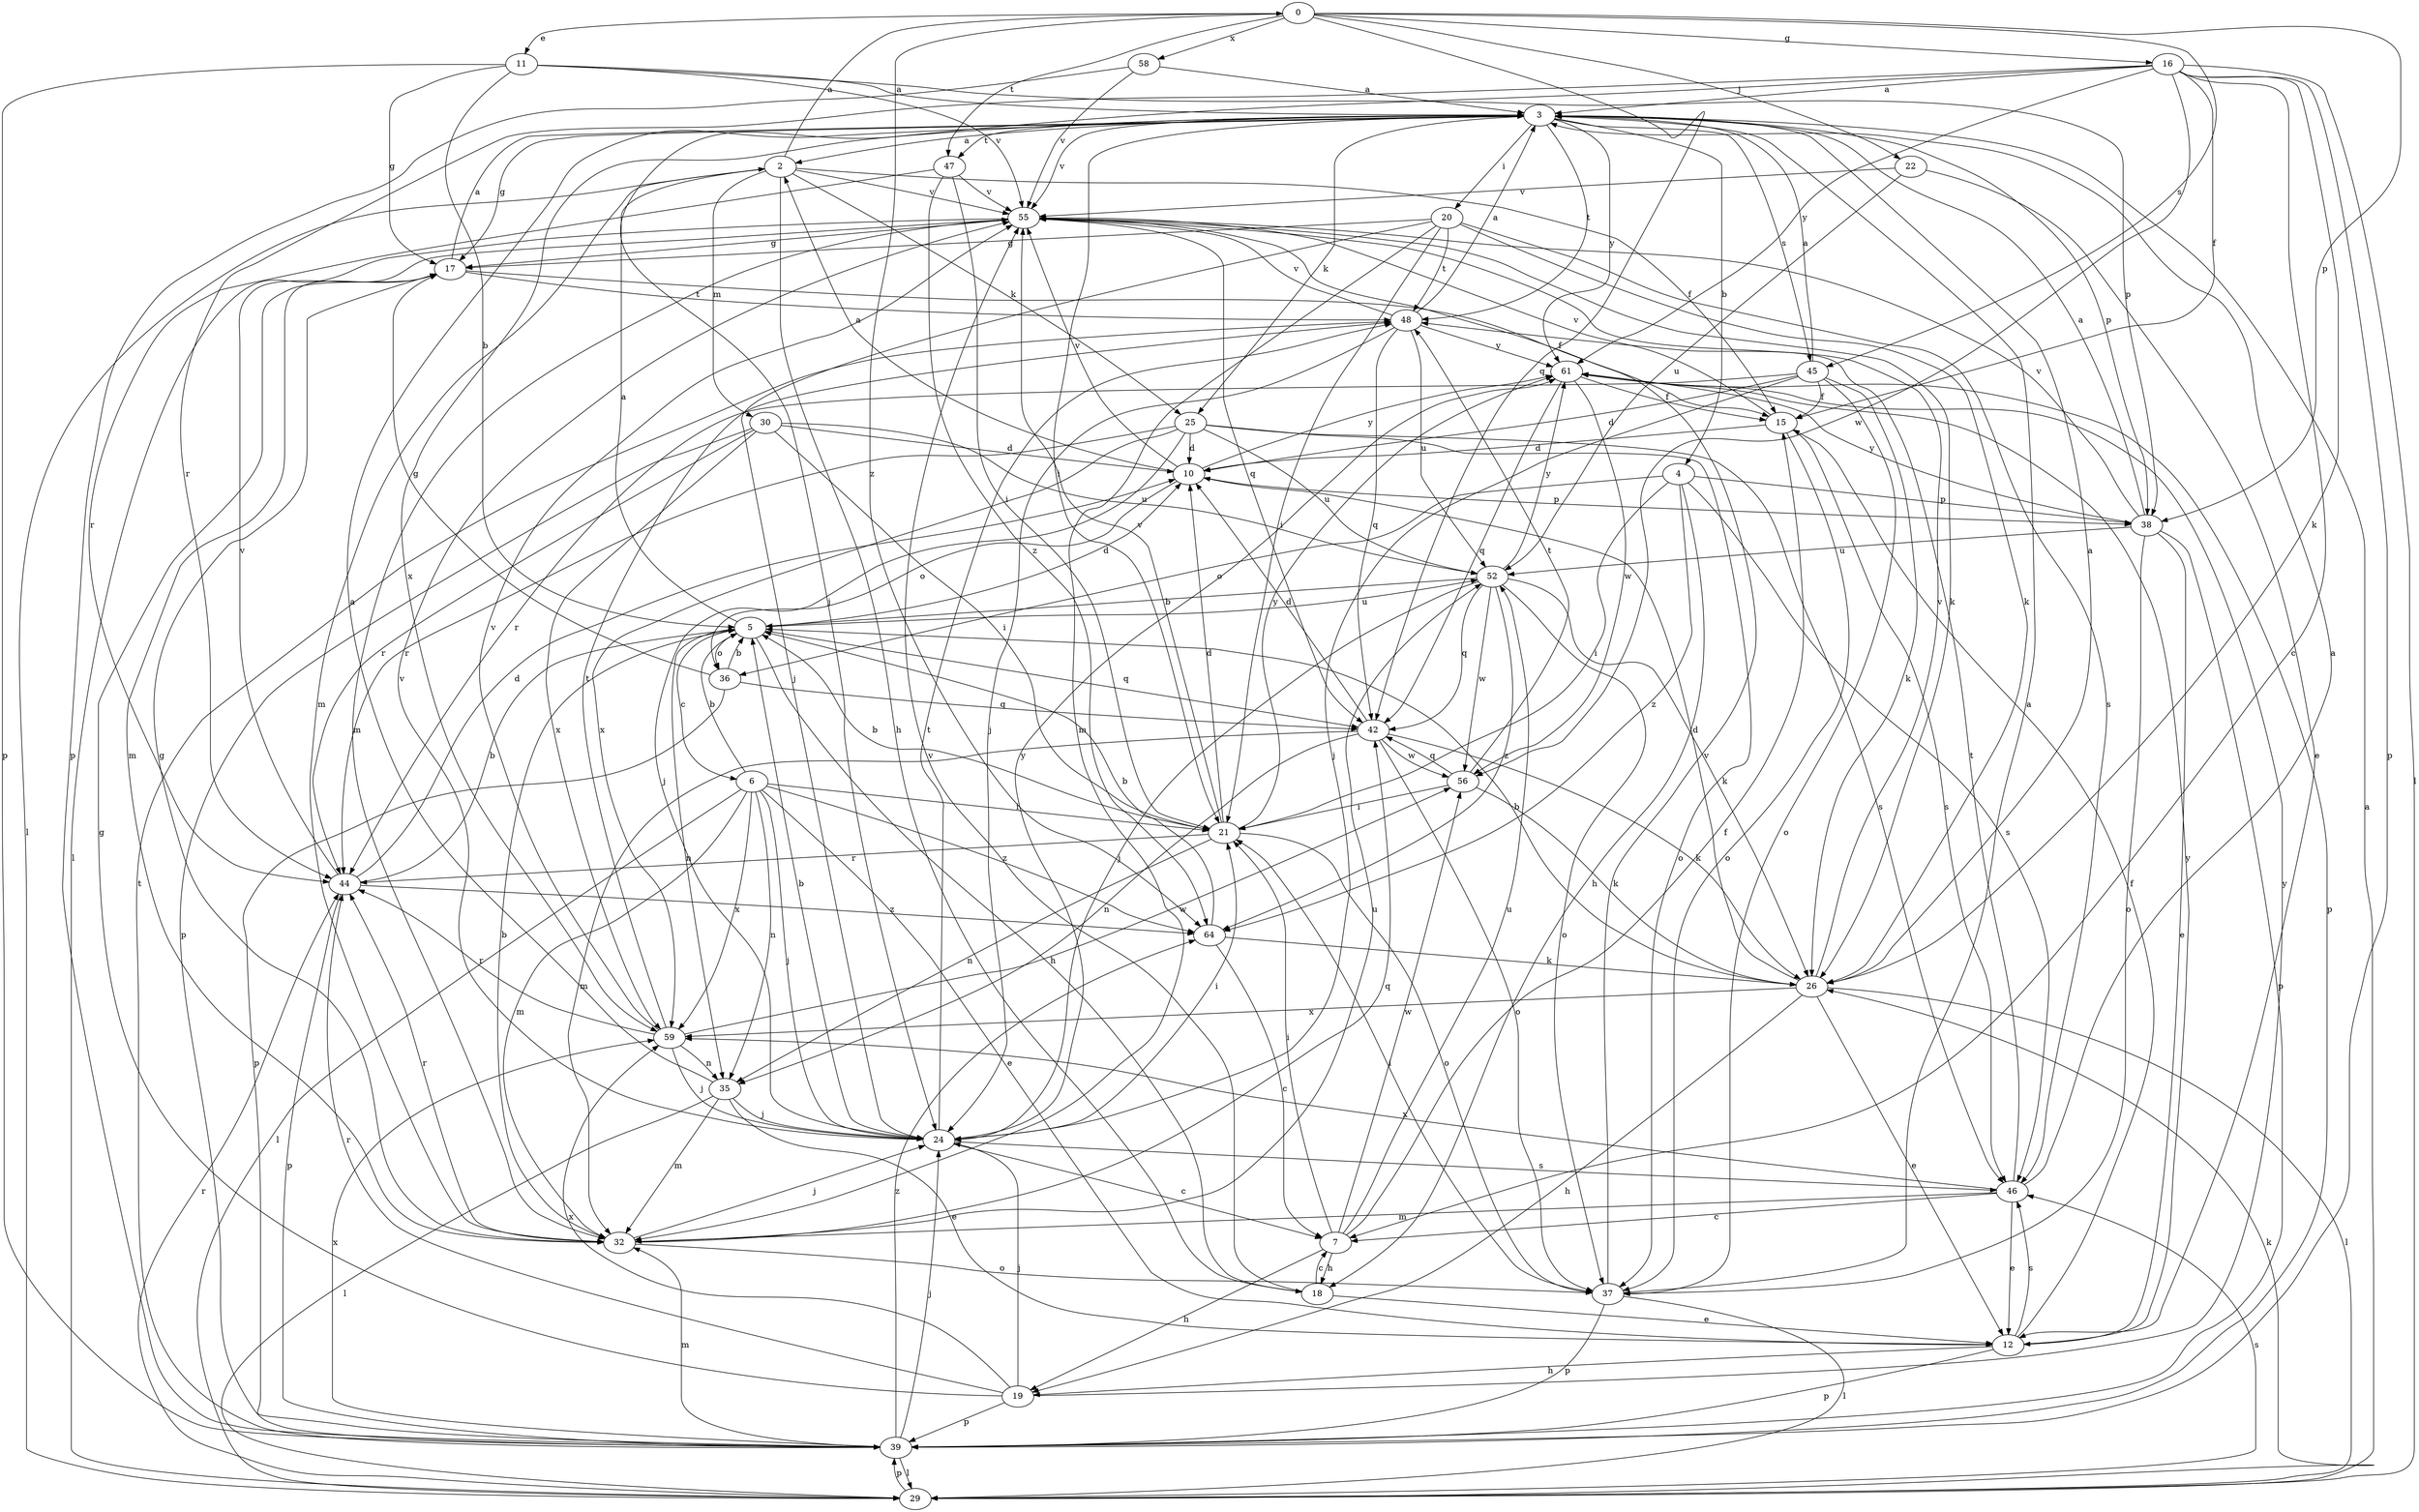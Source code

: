 strict digraph  {
0;
2;
3;
4;
5;
6;
7;
10;
11;
12;
15;
16;
17;
18;
19;
20;
21;
22;
24;
25;
26;
29;
30;
32;
35;
36;
37;
38;
39;
42;
44;
45;
46;
47;
48;
52;
55;
56;
58;
59;
61;
64;
0 -> 11  [label=e];
0 -> 16  [label=g];
0 -> 22  [label=j];
0 -> 38  [label=p];
0 -> 42  [label=q];
0 -> 45  [label=s];
0 -> 47  [label=t];
0 -> 58  [label=x];
0 -> 64  [label=z];
2 -> 0  [label=a];
2 -> 15  [label=f];
2 -> 18  [label=h];
2 -> 25  [label=k];
2 -> 29  [label=l];
2 -> 30  [label=m];
2 -> 32  [label=m];
2 -> 55  [label=v];
3 -> 2  [label=a];
3 -> 4  [label=b];
3 -> 17  [label=g];
3 -> 20  [label=i];
3 -> 21  [label=i];
3 -> 25  [label=k];
3 -> 38  [label=p];
3 -> 45  [label=s];
3 -> 47  [label=t];
3 -> 48  [label=t];
3 -> 55  [label=v];
3 -> 59  [label=x];
3 -> 61  [label=y];
4 -> 18  [label=h];
4 -> 21  [label=i];
4 -> 36  [label=o];
4 -> 38  [label=p];
4 -> 46  [label=s];
4 -> 64  [label=z];
5 -> 2  [label=a];
5 -> 6  [label=c];
5 -> 10  [label=d];
5 -> 18  [label=h];
5 -> 35  [label=n];
5 -> 36  [label=o];
5 -> 42  [label=q];
5 -> 52  [label=u];
6 -> 5  [label=b];
6 -> 12  [label=e];
6 -> 21  [label=i];
6 -> 24  [label=j];
6 -> 29  [label=l];
6 -> 32  [label=m];
6 -> 35  [label=n];
6 -> 59  [label=x];
6 -> 64  [label=z];
7 -> 15  [label=f];
7 -> 18  [label=h];
7 -> 19  [label=h];
7 -> 21  [label=i];
7 -> 52  [label=u];
7 -> 56  [label=w];
10 -> 2  [label=a];
10 -> 36  [label=o];
10 -> 38  [label=p];
10 -> 55  [label=v];
10 -> 61  [label=y];
11 -> 3  [label=a];
11 -> 5  [label=b];
11 -> 17  [label=g];
11 -> 38  [label=p];
11 -> 39  [label=p];
11 -> 55  [label=v];
12 -> 15  [label=f];
12 -> 19  [label=h];
12 -> 39  [label=p];
12 -> 46  [label=s];
12 -> 61  [label=y];
15 -> 10  [label=d];
15 -> 37  [label=o];
15 -> 46  [label=s];
15 -> 55  [label=v];
16 -> 3  [label=a];
16 -> 7  [label=c];
16 -> 15  [label=f];
16 -> 24  [label=j];
16 -> 26  [label=k];
16 -> 29  [label=l];
16 -> 39  [label=p];
16 -> 44  [label=r];
16 -> 56  [label=w];
16 -> 61  [label=y];
17 -> 3  [label=a];
17 -> 15  [label=f];
17 -> 32  [label=m];
17 -> 48  [label=t];
18 -> 7  [label=c];
18 -> 12  [label=e];
18 -> 55  [label=v];
19 -> 17  [label=g];
19 -> 24  [label=j];
19 -> 39  [label=p];
19 -> 44  [label=r];
19 -> 59  [label=x];
19 -> 61  [label=y];
20 -> 17  [label=g];
20 -> 21  [label=i];
20 -> 24  [label=j];
20 -> 26  [label=k];
20 -> 32  [label=m];
20 -> 46  [label=s];
20 -> 48  [label=t];
21 -> 5  [label=b];
21 -> 10  [label=d];
21 -> 35  [label=n];
21 -> 37  [label=o];
21 -> 44  [label=r];
21 -> 55  [label=v];
21 -> 61  [label=y];
22 -> 12  [label=e];
22 -> 52  [label=u];
22 -> 55  [label=v];
24 -> 5  [label=b];
24 -> 7  [label=c];
24 -> 21  [label=i];
24 -> 46  [label=s];
24 -> 48  [label=t];
24 -> 55  [label=v];
24 -> 61  [label=y];
25 -> 10  [label=d];
25 -> 24  [label=j];
25 -> 37  [label=o];
25 -> 44  [label=r];
25 -> 46  [label=s];
25 -> 52  [label=u];
25 -> 59  [label=x];
26 -> 3  [label=a];
26 -> 5  [label=b];
26 -> 10  [label=d];
26 -> 12  [label=e];
26 -> 19  [label=h];
26 -> 29  [label=l];
26 -> 55  [label=v];
26 -> 59  [label=x];
29 -> 3  [label=a];
29 -> 26  [label=k];
29 -> 39  [label=p];
29 -> 44  [label=r];
29 -> 46  [label=s];
30 -> 10  [label=d];
30 -> 21  [label=i];
30 -> 39  [label=p];
30 -> 44  [label=r];
30 -> 52  [label=u];
30 -> 59  [label=x];
32 -> 5  [label=b];
32 -> 17  [label=g];
32 -> 24  [label=j];
32 -> 37  [label=o];
32 -> 42  [label=q];
32 -> 44  [label=r];
32 -> 52  [label=u];
35 -> 3  [label=a];
35 -> 12  [label=e];
35 -> 24  [label=j];
35 -> 29  [label=l];
35 -> 32  [label=m];
36 -> 5  [label=b];
36 -> 17  [label=g];
36 -> 39  [label=p];
36 -> 42  [label=q];
37 -> 3  [label=a];
37 -> 21  [label=i];
37 -> 29  [label=l];
37 -> 39  [label=p];
37 -> 55  [label=v];
38 -> 3  [label=a];
38 -> 12  [label=e];
38 -> 37  [label=o];
38 -> 39  [label=p];
38 -> 52  [label=u];
38 -> 55  [label=v];
38 -> 61  [label=y];
39 -> 24  [label=j];
39 -> 29  [label=l];
39 -> 32  [label=m];
39 -> 48  [label=t];
39 -> 59  [label=x];
39 -> 64  [label=z];
42 -> 10  [label=d];
42 -> 26  [label=k];
42 -> 32  [label=m];
42 -> 35  [label=n];
42 -> 37  [label=o];
42 -> 56  [label=w];
44 -> 5  [label=b];
44 -> 10  [label=d];
44 -> 39  [label=p];
44 -> 55  [label=v];
44 -> 64  [label=z];
45 -> 3  [label=a];
45 -> 10  [label=d];
45 -> 15  [label=f];
45 -> 24  [label=j];
45 -> 26  [label=k];
45 -> 37  [label=o];
45 -> 44  [label=r];
46 -> 3  [label=a];
46 -> 7  [label=c];
46 -> 12  [label=e];
46 -> 32  [label=m];
46 -> 48  [label=t];
46 -> 59  [label=x];
47 -> 21  [label=i];
47 -> 44  [label=r];
47 -> 55  [label=v];
47 -> 64  [label=z];
48 -> 3  [label=a];
48 -> 24  [label=j];
48 -> 42  [label=q];
48 -> 52  [label=u];
48 -> 55  [label=v];
48 -> 61  [label=y];
52 -> 5  [label=b];
52 -> 24  [label=j];
52 -> 26  [label=k];
52 -> 37  [label=o];
52 -> 42  [label=q];
52 -> 56  [label=w];
52 -> 61  [label=y];
52 -> 64  [label=z];
55 -> 17  [label=g];
55 -> 26  [label=k];
55 -> 29  [label=l];
55 -> 32  [label=m];
55 -> 42  [label=q];
56 -> 21  [label=i];
56 -> 26  [label=k];
56 -> 42  [label=q];
56 -> 48  [label=t];
58 -> 3  [label=a];
58 -> 39  [label=p];
58 -> 55  [label=v];
59 -> 24  [label=j];
59 -> 35  [label=n];
59 -> 44  [label=r];
59 -> 48  [label=t];
59 -> 55  [label=v];
59 -> 56  [label=w];
61 -> 15  [label=f];
61 -> 39  [label=p];
61 -> 42  [label=q];
61 -> 56  [label=w];
64 -> 5  [label=b];
64 -> 7  [label=c];
64 -> 26  [label=k];
}
